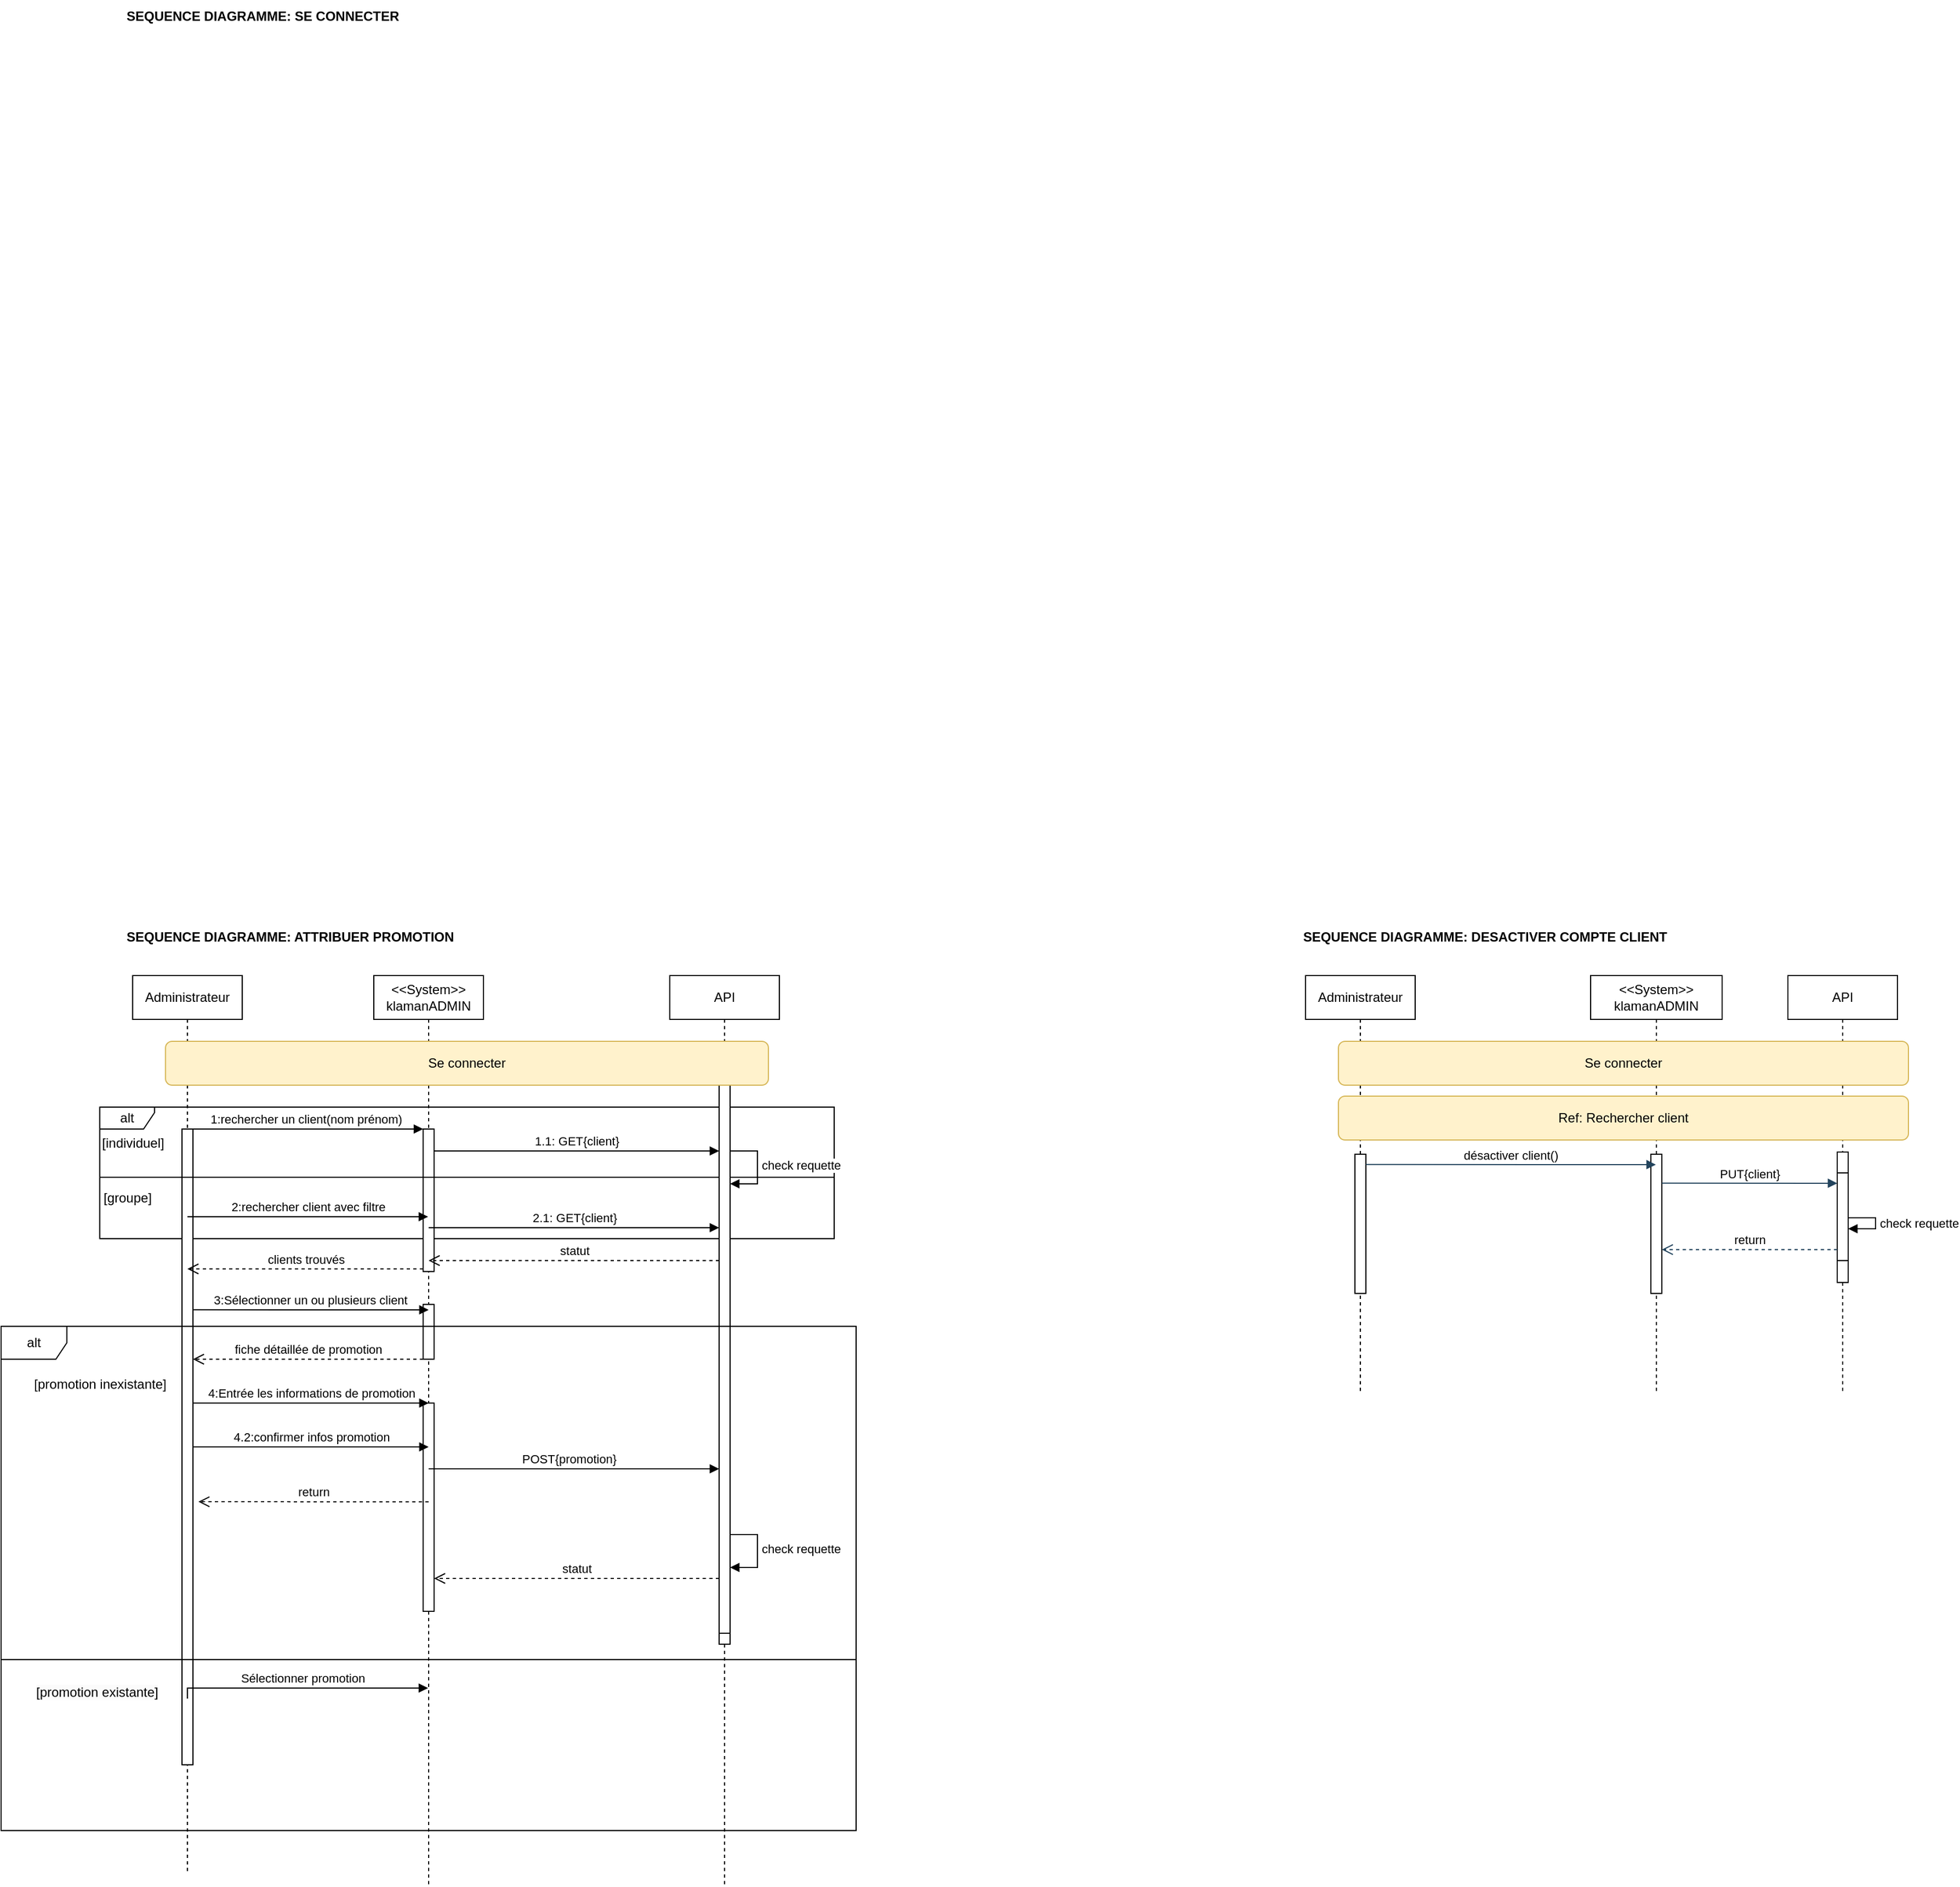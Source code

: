 <mxfile version="21.6.6" type="github">
  <diagram name="Page-1" id="13e1069c-82ec-6db2-03f1-153e76fe0fe0">
    <mxGraphModel dx="1745" dy="1278" grid="1" gridSize="10" guides="1" tooltips="1" connect="1" arrows="1" fold="1" page="1" pageScale="1" pageWidth="1100" pageHeight="850" background="none" math="0" shadow="0">
      <root>
        <mxCell id="0" />
        <mxCell id="1" parent="0" />
        <mxCell id="OJA_zdq1xbBgobEPMCIh-49" value="alt" style="shape=umlFrame;whiteSpace=wrap;html=1;pointerEvents=0;width=50;height=20;" parent="1" vertex="1">
          <mxGeometry x="30" y="180" width="670" height="120" as="geometry" />
        </mxCell>
        <mxCell id="OJA_zdq1xbBgobEPMCIh-2" value="Administrateur" style="shape=umlLifeline;perimeter=lifelinePerimeter;whiteSpace=wrap;html=1;container=1;dropTarget=0;collapsible=0;recursiveResize=0;outlineConnect=0;portConstraint=eastwest;newEdgeStyle={&quot;edgeStyle&quot;:&quot;elbowEdgeStyle&quot;,&quot;elbow&quot;:&quot;vertical&quot;,&quot;curved&quot;:0,&quot;rounded&quot;:0};" parent="1" vertex="1">
          <mxGeometry x="60" y="60" width="100" height="820" as="geometry" />
        </mxCell>
        <mxCell id="OJA_zdq1xbBgobEPMCIh-16" value="" style="html=1;points=[];perimeter=orthogonalPerimeter;outlineConnect=0;targetShapes=umlLifeline;portConstraint=eastwest;newEdgeStyle={&quot;edgeStyle&quot;:&quot;elbowEdgeStyle&quot;,&quot;elbow&quot;:&quot;vertical&quot;,&quot;curved&quot;:0,&quot;rounded&quot;:0};" parent="OJA_zdq1xbBgobEPMCIh-2" vertex="1">
          <mxGeometry x="45" y="140" width="10" height="580" as="geometry" />
        </mxCell>
        <mxCell id="OJA_zdq1xbBgobEPMCIh-3" value="&amp;lt;&amp;lt;System&amp;gt;&amp;gt;&lt;br&gt;klamanADMIN" style="shape=umlLifeline;perimeter=lifelinePerimeter;whiteSpace=wrap;html=1;container=1;dropTarget=0;collapsible=0;recursiveResize=0;outlineConnect=0;portConstraint=eastwest;newEdgeStyle={&quot;edgeStyle&quot;:&quot;elbowEdgeStyle&quot;,&quot;elbow&quot;:&quot;vertical&quot;,&quot;curved&quot;:0,&quot;rounded&quot;:0};" parent="1" vertex="1">
          <mxGeometry x="280" y="60" width="100" height="830" as="geometry" />
        </mxCell>
        <mxCell id="OJA_zdq1xbBgobEPMCIh-19" value="" style="html=1;points=[];perimeter=orthogonalPerimeter;outlineConnect=0;targetShapes=umlLifeline;portConstraint=eastwest;newEdgeStyle={&quot;edgeStyle&quot;:&quot;elbowEdgeStyle&quot;,&quot;elbow&quot;:&quot;vertical&quot;,&quot;curved&quot;:0,&quot;rounded&quot;:0};" parent="OJA_zdq1xbBgobEPMCIh-3" vertex="1">
          <mxGeometry x="45" y="140" width="10" height="130" as="geometry" />
        </mxCell>
        <mxCell id="OJA_zdq1xbBgobEPMCIh-24" value="" style="html=1;points=[];perimeter=orthogonalPerimeter;outlineConnect=0;targetShapes=umlLifeline;portConstraint=eastwest;newEdgeStyle={&quot;edgeStyle&quot;:&quot;elbowEdgeStyle&quot;,&quot;elbow&quot;:&quot;vertical&quot;,&quot;curved&quot;:0,&quot;rounded&quot;:0};" parent="OJA_zdq1xbBgobEPMCIh-3" vertex="1">
          <mxGeometry x="45" y="300" width="10" height="50" as="geometry" />
        </mxCell>
        <mxCell id="OJA_zdq1xbBgobEPMCIh-44" value="" style="html=1;points=[];perimeter=orthogonalPerimeter;outlineConnect=0;targetShapes=umlLifeline;portConstraint=eastwest;newEdgeStyle={&quot;edgeStyle&quot;:&quot;elbowEdgeStyle&quot;,&quot;elbow&quot;:&quot;vertical&quot;,&quot;curved&quot;:0,&quot;rounded&quot;:0};" parent="OJA_zdq1xbBgobEPMCIh-3" vertex="1">
          <mxGeometry x="45" y="390" width="10" height="190" as="geometry" />
        </mxCell>
        <mxCell id="OJA_zdq1xbBgobEPMCIh-21" value="clients trouvés" style="html=1;verticalAlign=bottom;endArrow=open;dashed=1;endSize=8;edgeStyle=elbowEdgeStyle;elbow=vertical;curved=0;rounded=0;" parent="1" edge="1">
          <mxGeometry relative="1" as="geometry">
            <mxPoint x="109.974" y="327.62" as="targetPoint" />
            <mxPoint x="325" y="327.62" as="sourcePoint" />
            <Array as="points">
              <mxPoint x="240.03" y="327.62" />
            </Array>
          </mxGeometry>
        </mxCell>
        <mxCell id="OJA_zdq1xbBgobEPMCIh-20" value="1:rechercher un client(nom prénom)" style="html=1;verticalAlign=bottom;endArrow=block;edgeStyle=elbowEdgeStyle;elbow=vertical;curved=0;rounded=0;" parent="1" source="OJA_zdq1xbBgobEPMCIh-2" target="OJA_zdq1xbBgobEPMCIh-19" edge="1">
          <mxGeometry relative="1" as="geometry">
            <mxPoint x="110" y="220.0" as="sourcePoint" />
            <mxPoint x="325" y="220.0" as="targetPoint" />
            <Array as="points">
              <mxPoint x="200" y="200" />
            </Array>
            <mxPoint as="offset" />
          </mxGeometry>
        </mxCell>
        <mxCell id="OJA_zdq1xbBgobEPMCIh-25" value="3:Sélectionner un ou plusieurs client" style="html=1;verticalAlign=bottom;endArrow=block;edgeStyle=elbowEdgeStyle;elbow=vertical;curved=0;rounded=0;" parent="1" edge="1">
          <mxGeometry relative="1" as="geometry">
            <mxPoint x="115" y="364.923" as="sourcePoint" />
            <mxPoint x="330" y="364.998" as="targetPoint" />
          </mxGeometry>
        </mxCell>
        <mxCell id="OJA_zdq1xbBgobEPMCIh-26" value="fiche détaillée de promotion" style="html=1;verticalAlign=bottom;endArrow=open;dashed=1;endSize=8;edgeStyle=elbowEdgeStyle;elbow=vertical;curved=0;rounded=0;" parent="1" target="OJA_zdq1xbBgobEPMCIh-16" edge="1">
          <mxGeometry relative="1" as="geometry">
            <mxPoint x="120" y="410.0" as="targetPoint" />
            <mxPoint x="325" y="410.0" as="sourcePoint" />
            <Array as="points">
              <mxPoint x="275" y="410" />
            </Array>
          </mxGeometry>
        </mxCell>
        <mxCell id="OJA_zdq1xbBgobEPMCIh-29" value="4:Entrée les informations de promotion" style="html=1;verticalAlign=bottom;endArrow=block;edgeStyle=elbowEdgeStyle;elbow=vertical;curved=0;rounded=0;" parent="1" source="OJA_zdq1xbBgobEPMCIh-16" edge="1">
          <mxGeometry relative="1" as="geometry">
            <mxPoint x="120" y="450.0" as="sourcePoint" />
            <mxPoint x="330" y="450.308" as="targetPoint" />
            <Array as="points">
              <mxPoint x="125" y="450" />
            </Array>
          </mxGeometry>
        </mxCell>
        <mxCell id="OJA_zdq1xbBgobEPMCIh-50" value="" style="line;strokeWidth=1;fillColor=none;align=left;verticalAlign=middle;spacingTop=-1;spacingLeft=3;spacingRight=3;rotatable=0;labelPosition=right;points=[];portConstraint=eastwest;strokeColor=inherit;" parent="1" vertex="1">
          <mxGeometry x="30" y="240" width="670" height="8" as="geometry" />
        </mxCell>
        <mxCell id="OJA_zdq1xbBgobEPMCIh-52" value="2:rechercher client avec filtre" style="html=1;verticalAlign=bottom;endArrow=block;edgeStyle=elbowEdgeStyle;elbow=vertical;curved=0;rounded=0;" parent="1" target="OJA_zdq1xbBgobEPMCIh-3" edge="1">
          <mxGeometry x="0.002" width="80" relative="1" as="geometry">
            <mxPoint x="110" y="280" as="sourcePoint" />
            <mxPoint x="190" y="280" as="targetPoint" />
            <mxPoint as="offset" />
          </mxGeometry>
        </mxCell>
        <mxCell id="OJA_zdq1xbBgobEPMCIh-55" value="[individuel]" style="text;html=1;align=center;verticalAlign=middle;resizable=0;points=[];autosize=1;strokeColor=none;fillColor=none;" parent="1" vertex="1">
          <mxGeometry x="20" y="198" width="80" height="30" as="geometry" />
        </mxCell>
        <mxCell id="OJA_zdq1xbBgobEPMCIh-56" value="[groupe]" style="text;html=1;align=center;verticalAlign=middle;resizable=0;points=[];autosize=1;strokeColor=none;fillColor=none;" parent="1" vertex="1">
          <mxGeometry x="20" y="248" width="70" height="30" as="geometry" />
        </mxCell>
        <mxCell id="OJA_zdq1xbBgobEPMCIh-60" value="4.2:confirmer infos promotion" style="html=1;verticalAlign=bottom;endArrow=block;edgeStyle=elbowEdgeStyle;elbow=vertical;curved=0;rounded=0;" parent="1" edge="1">
          <mxGeometry width="80" relative="1" as="geometry">
            <mxPoint x="115" y="490" as="sourcePoint" />
            <mxPoint x="330" y="490" as="targetPoint" />
          </mxGeometry>
        </mxCell>
        <mxCell id="OJA_zdq1xbBgobEPMCIh-64" value="return" style="html=1;verticalAlign=bottom;endArrow=open;dashed=1;endSize=8;edgeStyle=elbowEdgeStyle;elbow=vertical;curved=0;rounded=0;" parent="1" edge="1">
          <mxGeometry relative="1" as="geometry">
            <mxPoint x="330" y="540.16" as="sourcePoint" />
            <mxPoint x="120" y="540.16" as="targetPoint" />
          </mxGeometry>
        </mxCell>
        <mxCell id="OJA_zdq1xbBgobEPMCIh-65" value="&lt;b&gt;SEQUENCE DIAGRAMME: ATTRIBUER PROMOTION&amp;nbsp;&lt;/b&gt;" style="text;html=1;align=center;verticalAlign=middle;resizable=0;points=[];autosize=1;strokeColor=none;fillColor=none;" parent="1" vertex="1">
          <mxGeometry x="40" y="10" width="330" height="30" as="geometry" />
        </mxCell>
        <mxCell id="OJA_zdq1xbBgobEPMCIh-67" value="API" style="shape=umlLifeline;perimeter=lifelinePerimeter;whiteSpace=wrap;html=1;container=1;dropTarget=0;collapsible=0;recursiveResize=0;outlineConnect=0;portConstraint=eastwest;newEdgeStyle={&quot;edgeStyle&quot;:&quot;elbowEdgeStyle&quot;,&quot;elbow&quot;:&quot;vertical&quot;,&quot;curved&quot;:0,&quot;rounded&quot;:0};" parent="1" vertex="1">
          <mxGeometry x="550" y="60" width="100" height="830" as="geometry" />
        </mxCell>
        <mxCell id="OJA_zdq1xbBgobEPMCIh-69" value="" style="html=1;points=[];perimeter=orthogonalPerimeter;outlineConnect=0;targetShapes=umlLifeline;portConstraint=eastwest;newEdgeStyle={&quot;edgeStyle&quot;:&quot;elbowEdgeStyle&quot;,&quot;elbow&quot;:&quot;vertical&quot;,&quot;curved&quot;:0,&quot;rounded&quot;:0};" parent="OJA_zdq1xbBgobEPMCIh-67" vertex="1">
          <mxGeometry x="45" y="500" width="10" height="110" as="geometry" />
        </mxCell>
        <mxCell id="OJA_zdq1xbBgobEPMCIh-70" value="" style="html=1;points=[];perimeter=orthogonalPerimeter;outlineConnect=0;targetShapes=umlLifeline;portConstraint=eastwest;newEdgeStyle={&quot;edgeStyle&quot;:&quot;elbowEdgeStyle&quot;,&quot;elbow&quot;:&quot;vertical&quot;,&quot;curved&quot;:0,&quot;rounded&quot;:0};" parent="OJA_zdq1xbBgobEPMCIh-67" vertex="1">
          <mxGeometry x="45" y="530" width="10" height="40" as="geometry" />
        </mxCell>
        <mxCell id="OJA_zdq1xbBgobEPMCIh-71" value="check requette" style="html=1;align=left;spacingLeft=2;endArrow=block;rounded=0;edgeStyle=orthogonalEdgeStyle;curved=0;rounded=0;" parent="OJA_zdq1xbBgobEPMCIh-67" target="OJA_zdq1xbBgobEPMCIh-70" edge="1">
          <mxGeometry relative="1" as="geometry">
            <mxPoint x="50" y="510" as="sourcePoint" />
            <Array as="points">
              <mxPoint x="80" y="540" />
            </Array>
          </mxGeometry>
        </mxCell>
        <mxCell id="OJA_zdq1xbBgobEPMCIh-75" value="" style="html=1;points=[];perimeter=orthogonalPerimeter;outlineConnect=0;targetShapes=umlLifeline;portConstraint=eastwest;newEdgeStyle={&quot;edgeStyle&quot;:&quot;elbowEdgeStyle&quot;,&quot;elbow&quot;:&quot;vertical&quot;,&quot;curved&quot;:0,&quot;rounded&quot;:0};" parent="OJA_zdq1xbBgobEPMCIh-67" vertex="1">
          <mxGeometry x="45" y="80" width="10" height="100" as="geometry" />
        </mxCell>
        <mxCell id="OJA_zdq1xbBgobEPMCIh-77" value="" style="html=1;points=[];perimeter=orthogonalPerimeter;outlineConnect=0;targetShapes=umlLifeline;portConstraint=eastwest;newEdgeStyle={&quot;edgeStyle&quot;:&quot;elbowEdgeStyle&quot;,&quot;elbow&quot;:&quot;vertical&quot;,&quot;curved&quot;:0,&quot;rounded&quot;:0};" parent="OJA_zdq1xbBgobEPMCIh-67" vertex="1">
          <mxGeometry x="45" y="180" width="10" height="90" as="geometry" />
        </mxCell>
        <mxCell id="OJA_zdq1xbBgobEPMCIh-78" value="check requette" style="html=1;align=left;spacingLeft=2;endArrow=block;rounded=0;edgeStyle=orthogonalEdgeStyle;curved=0;rounded=0;" parent="OJA_zdq1xbBgobEPMCIh-67" target="OJA_zdq1xbBgobEPMCIh-77" edge="1">
          <mxGeometry relative="1" as="geometry">
            <mxPoint x="50" y="160" as="sourcePoint" />
            <Array as="points">
              <mxPoint x="80" y="190" />
            </Array>
          </mxGeometry>
        </mxCell>
        <mxCell id="OJA_zdq1xbBgobEPMCIh-82" value="" style="html=1;points=[];perimeter=orthogonalPerimeter;outlineConnect=0;targetShapes=umlLifeline;portConstraint=eastwest;newEdgeStyle={&quot;edgeStyle&quot;:&quot;elbowEdgeStyle&quot;,&quot;elbow&quot;:&quot;vertical&quot;,&quot;curved&quot;:0,&quot;rounded&quot;:0};" parent="OJA_zdq1xbBgobEPMCIh-67" vertex="1">
          <mxGeometry x="45" y="80.11" width="10" height="519.89" as="geometry" />
        </mxCell>
        <mxCell id="OJA_zdq1xbBgobEPMCIh-68" value="POST{promotion}" style="html=1;verticalAlign=bottom;endArrow=block;edgeStyle=elbowEdgeStyle;elbow=vertical;curved=0;rounded=0;" parent="1" edge="1">
          <mxGeometry width="80" relative="1" as="geometry">
            <mxPoint x="340" y="510" as="sourcePoint" />
            <mxPoint x="595" y="510" as="targetPoint" />
            <Array as="points">
              <mxPoint x="330" y="510" />
            </Array>
          </mxGeometry>
        </mxCell>
        <mxCell id="OJA_zdq1xbBgobEPMCIh-72" value="statut" style="html=1;verticalAlign=bottom;endArrow=open;dashed=1;endSize=8;edgeStyle=elbowEdgeStyle;elbow=vertical;curved=0;rounded=0;" parent="1" source="OJA_zdq1xbBgobEPMCIh-70" target="OJA_zdq1xbBgobEPMCIh-44" edge="1">
          <mxGeometry relative="1" as="geometry">
            <mxPoint x="590" y="610.04" as="sourcePoint" />
            <mxPoint x="510" y="610.04" as="targetPoint" />
          </mxGeometry>
        </mxCell>
        <mxCell id="OJA_zdq1xbBgobEPMCIh-76" value="1.1: GET{client}" style="html=1;verticalAlign=bottom;endArrow=block;edgeStyle=elbowEdgeStyle;elbow=vertical;curved=0;rounded=0;" parent="1" source="OJA_zdq1xbBgobEPMCIh-19" target="OJA_zdq1xbBgobEPMCIh-75" edge="1">
          <mxGeometry width="80" relative="1" as="geometry">
            <mxPoint x="400" y="220" as="sourcePoint" />
            <mxPoint x="480" y="220" as="targetPoint" />
          </mxGeometry>
        </mxCell>
        <mxCell id="OJA_zdq1xbBgobEPMCIh-79" value="2.1: GET{client}" style="html=1;verticalAlign=bottom;endArrow=block;edgeStyle=elbowEdgeStyle;elbow=vertical;curved=0;rounded=0;" parent="1" target="OJA_zdq1xbBgobEPMCIh-77" edge="1">
          <mxGeometry width="80" relative="1" as="geometry">
            <mxPoint x="330" y="290" as="sourcePoint" />
            <mxPoint x="590" y="290" as="targetPoint" />
          </mxGeometry>
        </mxCell>
        <mxCell id="OJA_zdq1xbBgobEPMCIh-80" value="statut" style="html=1;verticalAlign=bottom;endArrow=open;dashed=1;endSize=8;edgeStyle=elbowEdgeStyle;elbow=vertical;curved=0;rounded=0;" parent="1" source="OJA_zdq1xbBgobEPMCIh-77" edge="1">
          <mxGeometry relative="1" as="geometry">
            <mxPoint x="590" y="320" as="sourcePoint" />
            <mxPoint x="330" y="320" as="targetPoint" />
          </mxGeometry>
        </mxCell>
        <mxCell id="OJA_zdq1xbBgobEPMCIh-85" value="&lt;b style=&quot;border-color: var(--border-color);&quot;&gt;SEQUENCE DIAGRAMME: DESACTIVER COMPTE CLIENT&amp;nbsp;&lt;/b&gt;" style="text;html=1;align=center;verticalAlign=middle;resizable=0;points=[];autosize=1;strokeColor=none;fillColor=none;" parent="1" vertex="1">
          <mxGeometry x="1115" y="10" width="360" height="30" as="geometry" />
        </mxCell>
        <mxCell id="OJA_zdq1xbBgobEPMCIh-89" value="Administrateur" style="shape=umlLifeline;perimeter=lifelinePerimeter;whiteSpace=wrap;html=1;container=1;dropTarget=0;collapsible=0;recursiveResize=0;outlineConnect=0;portConstraint=eastwest;newEdgeStyle={&quot;edgeStyle&quot;:&quot;elbowEdgeStyle&quot;,&quot;elbow&quot;:&quot;vertical&quot;,&quot;curved&quot;:0,&quot;rounded&quot;:0};" parent="1" vertex="1">
          <mxGeometry x="1130" y="60" width="100" height="380" as="geometry" />
        </mxCell>
        <mxCell id="OJA_zdq1xbBgobEPMCIh-93" value="" style="html=1;points=[];perimeter=orthogonalPerimeter;outlineConnect=0;targetShapes=umlLifeline;portConstraint=eastwest;newEdgeStyle={&quot;edgeStyle&quot;:&quot;elbowEdgeStyle&quot;,&quot;elbow&quot;:&quot;vertical&quot;,&quot;curved&quot;:0,&quot;rounded&quot;:0};" parent="OJA_zdq1xbBgobEPMCIh-89" vertex="1">
          <mxGeometry x="45" y="163" width="10" height="127" as="geometry" />
        </mxCell>
        <mxCell id="OJA_zdq1xbBgobEPMCIh-90" value="&amp;lt;&amp;lt;System&amp;gt;&amp;gt;&lt;br style=&quot;border-color: var(--border-color);&quot;&gt;klamanADMIN" style="shape=umlLifeline;perimeter=lifelinePerimeter;whiteSpace=wrap;html=1;container=1;dropTarget=0;collapsible=0;recursiveResize=0;outlineConnect=0;portConstraint=eastwest;newEdgeStyle={&quot;edgeStyle&quot;:&quot;elbowEdgeStyle&quot;,&quot;elbow&quot;:&quot;vertical&quot;,&quot;curved&quot;:0,&quot;rounded&quot;:0};" parent="1" vertex="1">
          <mxGeometry x="1390" y="60" width="120" height="380" as="geometry" />
        </mxCell>
        <mxCell id="OJA_zdq1xbBgobEPMCIh-108" value="" style="html=1;points=[];perimeter=orthogonalPerimeter;outlineConnect=0;targetShapes=umlLifeline;portConstraint=eastwest;newEdgeStyle={&quot;edgeStyle&quot;:&quot;elbowEdgeStyle&quot;,&quot;elbow&quot;:&quot;vertical&quot;,&quot;curved&quot;:0,&quot;rounded&quot;:0};" parent="OJA_zdq1xbBgobEPMCIh-90" vertex="1">
          <mxGeometry x="55" y="163" width="10" height="127" as="geometry" />
        </mxCell>
        <mxCell id="OJA_zdq1xbBgobEPMCIh-1" value="Se connecter" style="rounded=1;dashed=0;whiteSpace=wrap;html=1;fillColor=#fff2cc;strokeColor=#d6b656;" parent="1" vertex="1">
          <mxGeometry x="90" y="120" width="550" height="40" as="geometry" />
        </mxCell>
        <mxCell id="OJA_zdq1xbBgobEPMCIh-99" value="API" style="shape=umlLifeline;perimeter=lifelinePerimeter;whiteSpace=wrap;html=1;container=1;dropTarget=0;collapsible=0;recursiveResize=0;outlineConnect=0;portConstraint=eastwest;newEdgeStyle={&quot;edgeStyle&quot;:&quot;elbowEdgeStyle&quot;,&quot;elbow&quot;:&quot;vertical&quot;,&quot;curved&quot;:0,&quot;rounded&quot;:0};" parent="1" vertex="1">
          <mxGeometry x="1570" y="60" width="100" height="380" as="geometry" />
        </mxCell>
        <mxCell id="OJA_zdq1xbBgobEPMCIh-104" value="" style="html=1;points=[];perimeter=orthogonalPerimeter;outlineConnect=0;targetShapes=umlLifeline;portConstraint=eastwest;newEdgeStyle={&quot;edgeStyle&quot;:&quot;elbowEdgeStyle&quot;,&quot;elbow&quot;:&quot;vertical&quot;,&quot;curved&quot;:0,&quot;rounded&quot;:0};" parent="OJA_zdq1xbBgobEPMCIh-99" vertex="1">
          <mxGeometry x="45" y="161" width="10" height="119" as="geometry" />
        </mxCell>
        <mxCell id="OJA_zdq1xbBgobEPMCIh-112" value="" style="html=1;points=[];perimeter=orthogonalPerimeter;outlineConnect=0;targetShapes=umlLifeline;portConstraint=eastwest;newEdgeStyle={&quot;edgeStyle&quot;:&quot;elbowEdgeStyle&quot;,&quot;elbow&quot;:&quot;vertical&quot;,&quot;curved&quot;:0,&quot;rounded&quot;:0};" parent="OJA_zdq1xbBgobEPMCIh-99" vertex="1">
          <mxGeometry x="45" y="211" width="10" height="40" as="geometry" />
        </mxCell>
        <mxCell id="OJA_zdq1xbBgobEPMCIh-113" value="check requette" style="html=1;align=left;spacingLeft=2;endArrow=block;rounded=0;edgeStyle=orthogonalEdgeStyle;curved=0;rounded=0;" parent="OJA_zdq1xbBgobEPMCIh-99" source="OJA_zdq1xbBgobEPMCIh-122" target="OJA_zdq1xbBgobEPMCIh-112" edge="1">
          <mxGeometry relative="1" as="geometry">
            <mxPoint x="50" y="191" as="sourcePoint" />
            <Array as="points">
              <mxPoint x="80" y="221" />
            </Array>
          </mxGeometry>
        </mxCell>
        <mxCell id="OJA_zdq1xbBgobEPMCIh-122" value="" style="html=1;points=[];perimeter=orthogonalPerimeter;outlineConnect=0;targetShapes=umlLifeline;portConstraint=eastwest;newEdgeStyle={&quot;edgeStyle&quot;:&quot;elbowEdgeStyle&quot;,&quot;elbow&quot;:&quot;vertical&quot;,&quot;curved&quot;:0,&quot;rounded&quot;:0};" parent="OJA_zdq1xbBgobEPMCIh-99" vertex="1">
          <mxGeometry x="45" y="180" width="10" height="80" as="geometry" />
        </mxCell>
        <mxCell id="OJA_zdq1xbBgobEPMCIh-97" value="Ref: Rechercher client" style="rounded=1;dashed=0;whiteSpace=wrap;html=1;fillColor=#fff2cc;strokeColor=#d6b656;" parent="1" vertex="1">
          <mxGeometry x="1160" y="170" width="520" height="40" as="geometry" />
        </mxCell>
        <mxCell id="OJA_zdq1xbBgobEPMCIh-88" value="Se connecter" style="rounded=1;dashed=0;whiteSpace=wrap;html=1;fillColor=#fff2cc;strokeColor=#d6b656;" parent="1" vertex="1">
          <mxGeometry x="1160" y="120" width="520" height="40" as="geometry" />
        </mxCell>
        <mxCell id="OJA_zdq1xbBgobEPMCIh-109" value="désactiver client()" style="html=1;verticalAlign=bottom;endArrow=block;edgeStyle=elbowEdgeStyle;elbow=vertical;curved=0;rounded=0;strokeColor=#23445D;" parent="1" edge="1">
          <mxGeometry width="80" relative="1" as="geometry">
            <mxPoint x="1185" y="232.385" as="sourcePoint" />
            <mxPoint x="1449.5" y="232.385" as="targetPoint" />
          </mxGeometry>
        </mxCell>
        <mxCell id="OJA_zdq1xbBgobEPMCIh-111" value="PUT{client}" style="html=1;verticalAlign=bottom;endArrow=block;edgeStyle=elbowEdgeStyle;elbow=vertical;curved=0;rounded=0;strokeColor=#23445D;" parent="1" edge="1">
          <mxGeometry width="80" relative="1" as="geometry">
            <mxPoint x="1455" y="249.385" as="sourcePoint" />
            <mxPoint x="1615" y="249.385" as="targetPoint" />
          </mxGeometry>
        </mxCell>
        <mxCell id="OJA_zdq1xbBgobEPMCIh-115" value="return" style="html=1;verticalAlign=bottom;endArrow=open;dashed=1;endSize=8;edgeStyle=elbowEdgeStyle;elbow=vertical;curved=0;rounded=0;strokeColor=#23445D;" parent="1" source="OJA_zdq1xbBgobEPMCIh-104" target="OJA_zdq1xbBgobEPMCIh-108" edge="1">
          <mxGeometry relative="1" as="geometry">
            <mxPoint x="1580" y="310" as="sourcePoint" />
            <mxPoint x="1500" y="310" as="targetPoint" />
            <Array as="points">
              <mxPoint x="1550" y="310" />
            </Array>
          </mxGeometry>
        </mxCell>
        <mxCell id="OJA_zdq1xbBgobEPMCIh-128" value="&lt;b style=&quot;border-color: var(--border-color); color: rgb(0, 0, 0);&quot;&gt;SEQUENCE DIAGRAMME: SE CONNECTER&amp;nbsp;&lt;/b&gt;" style="text;html=1;align=center;verticalAlign=middle;resizable=0;points=[];autosize=1;strokeColor=none;fillColor=none;fontColor=#FFFFFF;" parent="1" vertex="1">
          <mxGeometry x="40" y="-830" width="280" height="30" as="geometry" />
        </mxCell>
        <mxCell id="88zEexKuWBUcQDUhdU1i-1" value="alt" style="shape=umlFrame;whiteSpace=wrap;html=1;pointerEvents=0;" vertex="1" parent="1">
          <mxGeometry x="-60" y="380" width="780" height="460" as="geometry" />
        </mxCell>
        <mxCell id="88zEexKuWBUcQDUhdU1i-3" value="[promotion inexistante]" style="text;html=1;align=center;verticalAlign=middle;resizable=0;points=[];autosize=1;strokeColor=none;fillColor=none;" vertex="1" parent="1">
          <mxGeometry x="-40" y="418" width="140" height="30" as="geometry" />
        </mxCell>
        <mxCell id="88zEexKuWBUcQDUhdU1i-4" value="" style="line;strokeWidth=1;fillColor=none;align=left;verticalAlign=middle;spacingTop=-1;spacingLeft=3;spacingRight=3;rotatable=0;labelPosition=right;points=[];portConstraint=eastwest;strokeColor=inherit;" vertex="1" parent="1">
          <mxGeometry x="-60" y="680" width="780" height="8" as="geometry" />
        </mxCell>
        <mxCell id="88zEexKuWBUcQDUhdU1i-5" value="&lt;span style=&quot;color: rgb(0, 0, 0); font-family: Helvetica; font-size: 12px; font-style: normal; font-variant-ligatures: normal; font-variant-caps: normal; font-weight: 400; letter-spacing: normal; orphans: 2; text-align: center; text-indent: 0px; text-transform: none; widows: 2; word-spacing: 0px; -webkit-text-stroke-width: 0px; background-color: rgb(251, 251, 251); text-decoration-thickness: initial; text-decoration-style: initial; text-decoration-color: initial; float: none; display: inline !important;&quot;&gt;[promotion existante]&lt;/span&gt;" style="text;whiteSpace=wrap;html=1;" vertex="1" parent="1">
          <mxGeometry x="-30" y="700" width="150" height="40" as="geometry" />
        </mxCell>
        <mxCell id="88zEexKuWBUcQDUhdU1i-6" value="Sélectionner promotion" style="html=1;verticalAlign=bottom;endArrow=block;edgeStyle=elbowEdgeStyle;elbow=vertical;curved=0;rounded=0;" edge="1" parent="1" target="OJA_zdq1xbBgobEPMCIh-3">
          <mxGeometry width="80" relative="1" as="geometry">
            <mxPoint x="110" y="719.62" as="sourcePoint" />
            <mxPoint x="269.5" y="720" as="targetPoint" />
            <Array as="points">
              <mxPoint x="300" y="710" />
              <mxPoint x="50" y="720" />
            </Array>
          </mxGeometry>
        </mxCell>
      </root>
    </mxGraphModel>
  </diagram>
</mxfile>
